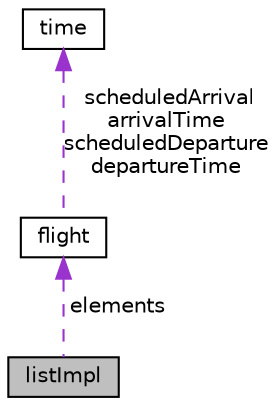 digraph "listImpl"
{
 // LATEX_PDF_SIZE
  edge [fontname="Helvetica",fontsize="10",labelfontname="Helvetica",labelfontsize="10"];
  node [fontname="Helvetica",fontsize="10",shape=record];
  Node1 [label="listImpl",height=0.2,width=0.4,color="black", fillcolor="grey75", style="filled", fontcolor="black",tooltip=" "];
  Node2 -> Node1 [dir="back",color="darkorchid3",fontsize="10",style="dashed",label=" elements" ,fontname="Helvetica"];
  Node2 [label="flight",height=0.2,width=0.4,color="black", fillcolor="white", style="filled",URL="$structflight.html",tooltip=" "];
  Node3 -> Node2 [dir="back",color="darkorchid3",fontsize="10",style="dashed",label=" scheduledArrival\narrivalTime\nscheduledDeparture\ndepartureTime" ,fontname="Helvetica"];
  Node3 [label="time",height=0.2,width=0.4,color="black", fillcolor="white", style="filled",URL="$structtime.html",tooltip=" "];
}
